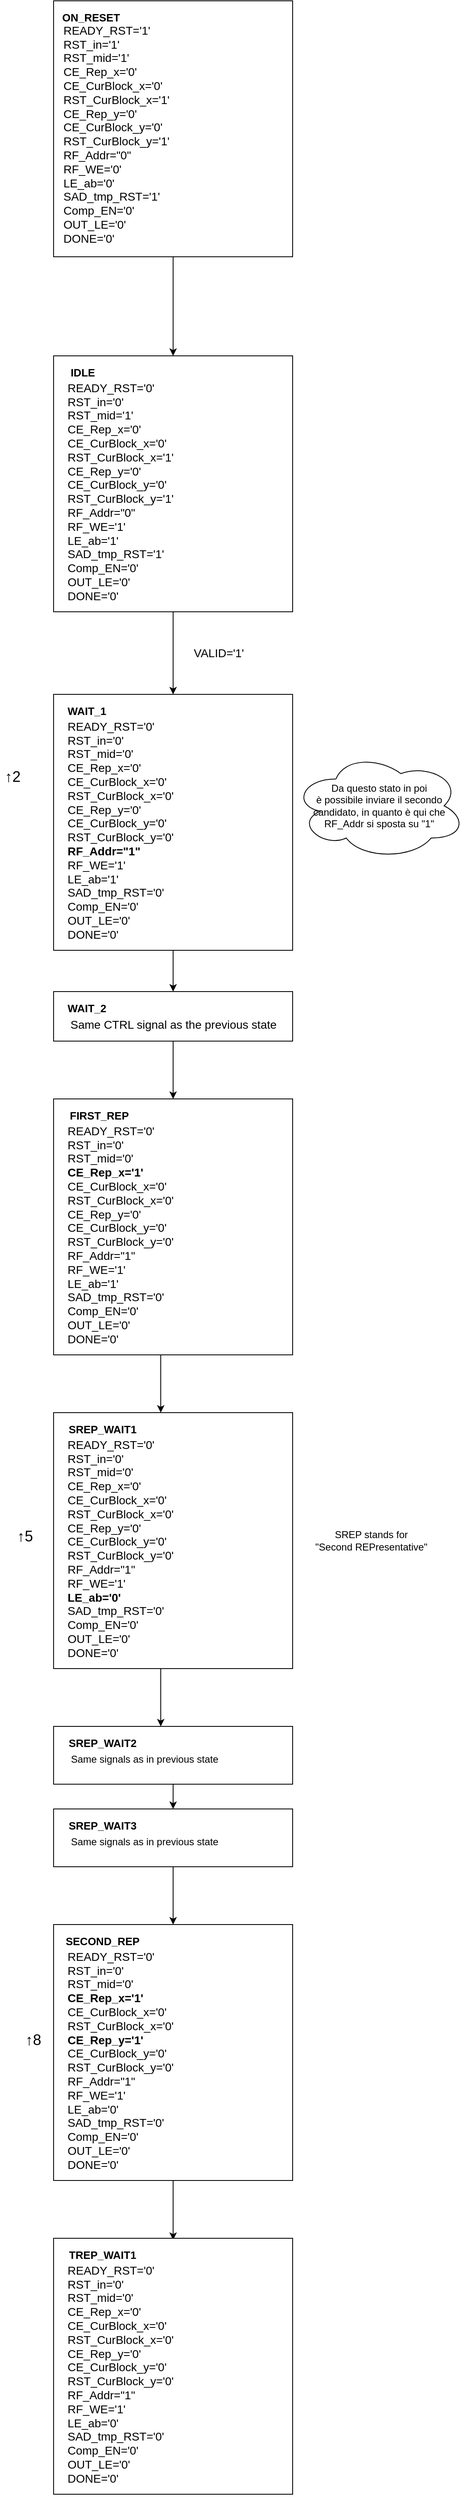 <mxfile version="13.9.9" type="device" pages="2"><diagram id="K26hIB0Xt4HyCyBHsTHd" name="Pagina-1"><mxGraphModel dx="868" dy="502" grid="1" gridSize="10" guides="1" tooltips="1" connect="1" arrows="1" fold="1" page="1" pageScale="1" pageWidth="4681" pageHeight="3300" math="0" shadow="0"><root><mxCell id="0"/><mxCell id="1" parent="0"/><mxCell id="7W2GzSB9wpiWuf6rkkqN-1" value="" style="rounded=0;whiteSpace=wrap;html=1;" parent="1" vertex="1"><mxGeometry x="150" y="90" width="290" height="310" as="geometry"/></mxCell><mxCell id="7W2GzSB9wpiWuf6rkkqN-2" value="&lt;b&gt;&lt;font style=&quot;font-size: 13px&quot;&gt;ON_RESET&lt;/font&gt;&lt;/b&gt;" style="text;html=1;align=center;verticalAlign=middle;resizable=0;points=[];autosize=1;" parent="1" vertex="1"><mxGeometry x="150" y="100" width="90" height="20" as="geometry"/></mxCell><mxCell id="7W2GzSB9wpiWuf6rkkqN-3" value="&lt;font style=&quot;font-size: 14px&quot;&gt;READY_RST='1'&lt;br&gt;RST_in='1'&lt;br&gt;RST_mid='1'&lt;br&gt;CE_Rep_x='0'&lt;br&gt;CE_CurBlock_x='0'&lt;br&gt;RST_CurBlock_x='1'&lt;br&gt;CE_Rep_y='0'&lt;br&gt;CE_CurBlock_y='0'&lt;br&gt;RST_CurBlock_y='1'&lt;br&gt;RF_Addr=&quot;0&quot;&lt;br&gt;RF_WE='0'&lt;br&gt;LE_ab='0'&lt;br&gt;SAD_tmp_RST='1'&lt;br&gt;Comp_EN='0'&lt;br&gt;OUT_LE='0'&lt;br&gt;DONE='0'&lt;br&gt;&lt;br&gt;&lt;/font&gt;" style="text;html=1;align=left;verticalAlign=middle;resizable=0;points=[];autosize=1;" parent="1" vertex="1"><mxGeometry x="160" y="130" width="140" height="260" as="geometry"/></mxCell><mxCell id="RQ78Ii-bX0Gzuh4JYAwp-1" value="" style="rounded=0;whiteSpace=wrap;html=1;" parent="1" vertex="1"><mxGeometry x="150" y="520" width="290" height="310" as="geometry"/></mxCell><mxCell id="RQ78Ii-bX0Gzuh4JYAwp-3" value="&lt;font style=&quot;font-size: 14px&quot;&gt;READY_RST='0'&lt;br&gt;RST_in='0'&lt;br&gt;RST_mid='1'&lt;br&gt;CE_Rep_x='0'&lt;br&gt;CE_CurBlock_x='0'&lt;br&gt;RST_CurBlock_x='1'&lt;br&gt;CE_Rep_y='0'&lt;br&gt;CE_CurBlock_y='0'&lt;br&gt;RST_CurBlock_y='1'&lt;br&gt;RF_Addr=&quot;0&quot;&lt;br&gt;RF_WE='1'&lt;br&gt;LE_ab='1'&lt;br&gt;SAD_tmp_RST='1'&lt;br&gt;Comp_EN='0'&lt;br&gt;OUT_LE='0'&lt;br&gt;DONE='0'&lt;br&gt;&lt;br&gt;&lt;/font&gt;" style="text;html=1;align=left;verticalAlign=middle;resizable=0;points=[];autosize=1;" parent="1" vertex="1"><mxGeometry x="165" y="563" width="140" height="260" as="geometry"/></mxCell><mxCell id="RQ78Ii-bX0Gzuh4JYAwp-4" value="&lt;b&gt;&lt;font style=&quot;font-size: 13px&quot;&gt;IDLE&lt;/font&gt;&lt;/b&gt;" style="text;html=1;align=center;verticalAlign=middle;resizable=0;points=[];autosize=1;" parent="1" vertex="1"><mxGeometry x="160" y="530" width="50" height="20" as="geometry"/></mxCell><mxCell id="RQ78Ii-bX0Gzuh4JYAwp-5" value="" style="rounded=0;whiteSpace=wrap;html=1;" parent="1" vertex="1"><mxGeometry x="150" y="930" width="290" height="310" as="geometry"/></mxCell><mxCell id="RQ78Ii-bX0Gzuh4JYAwp-6" value="&lt;font style=&quot;font-size: 14px&quot;&gt;READY_RST='0'&lt;br&gt;RST_in='0'&lt;br&gt;RST_mid='0'&lt;br&gt;CE_Rep_x='0'&lt;br&gt;CE_CurBlock_x='0'&lt;br&gt;RST_CurBlock_x='0'&lt;br&gt;CE_Rep_y='0'&lt;br&gt;CE_CurBlock_y='0'&lt;br&gt;RST_CurBlock_y='0'&lt;br&gt;&lt;b&gt;RF_Addr=&quot;1&quot;&lt;/b&gt;&lt;br&gt;RF_WE='1'&lt;br&gt;LE_ab='1'&lt;br&gt;SAD_tmp_RST='0'&lt;br&gt;Comp_EN='0'&lt;br&gt;OUT_LE='0'&lt;br&gt;DONE='0'&lt;br&gt;&lt;br&gt;&lt;/font&gt;" style="text;html=1;align=left;verticalAlign=middle;resizable=0;points=[];autosize=1;" parent="1" vertex="1"><mxGeometry x="165" y="973" width="140" height="260" as="geometry"/></mxCell><mxCell id="RQ78Ii-bX0Gzuh4JYAwp-7" value="&lt;span style=&quot;font-size: 13px&quot;&gt;&lt;b&gt;WAIT_1&lt;/b&gt;&lt;/span&gt;" style="text;html=1;align=center;verticalAlign=middle;resizable=0;points=[];autosize=1;" parent="1" vertex="1"><mxGeometry x="160" y="940" width="60" height="20" as="geometry"/></mxCell><mxCell id="RQ78Ii-bX0Gzuh4JYAwp-8" value="" style="endArrow=classic;html=1;exitX=0.5;exitY=1;exitDx=0;exitDy=0;entryX=0.5;entryY=0;entryDx=0;entryDy=0;" parent="1" source="RQ78Ii-bX0Gzuh4JYAwp-1" target="RQ78Ii-bX0Gzuh4JYAwp-5" edge="1"><mxGeometry width="50" height="50" relative="1" as="geometry"><mxPoint x="450" y="910" as="sourcePoint"/><mxPoint x="500" y="860" as="targetPoint"/></mxGeometry></mxCell><mxCell id="RQ78Ii-bX0Gzuh4JYAwp-9" value="&lt;font style=&quot;font-size: 14px&quot;&gt;VALID='1'&lt;/font&gt;" style="text;html=1;align=center;verticalAlign=middle;resizable=0;points=[];autosize=1;" parent="1" vertex="1"><mxGeometry x="310" y="870" width="80" height="20" as="geometry"/></mxCell><mxCell id="RQ78Ii-bX0Gzuh4JYAwp-10" value="" style="endArrow=classic;html=1;exitX=0.5;exitY=1;exitDx=0;exitDy=0;entryX=0.5;entryY=0;entryDx=0;entryDy=0;" parent="1" source="7W2GzSB9wpiWuf6rkkqN-1" target="RQ78Ii-bX0Gzuh4JYAwp-1" edge="1"><mxGeometry width="50" height="50" relative="1" as="geometry"><mxPoint x="450" y="310" as="sourcePoint"/><mxPoint x="500" y="260" as="targetPoint"/></mxGeometry></mxCell><mxCell id="RQ78Ii-bX0Gzuh4JYAwp-21" value="Da questo stato in poi&lt;br&gt;è possibile inviare il secondo candidato, in quanto è qui che RF_Addr si sposta su &quot;1&quot;" style="ellipse;shape=cloud;whiteSpace=wrap;html=1;" parent="1" vertex="1"><mxGeometry x="440" y="1000" width="210" height="130" as="geometry"/></mxCell><mxCell id="RQ78Ii-bX0Gzuh4JYAwp-22" value="" style="endArrow=classic;html=1;exitX=0.5;exitY=1;exitDx=0;exitDy=0;" parent="1" source="RQ78Ii-bX0Gzuh4JYAwp-5" edge="1"><mxGeometry width="50" height="50" relative="1" as="geometry"><mxPoint x="450" y="1110" as="sourcePoint"/><mxPoint x="295" y="1290" as="targetPoint"/></mxGeometry></mxCell><mxCell id="RQ78Ii-bX0Gzuh4JYAwp-23" value="" style="rounded=0;whiteSpace=wrap;html=1;" parent="1" vertex="1"><mxGeometry x="150" y="1290" width="290" height="60" as="geometry"/></mxCell><mxCell id="RQ78Ii-bX0Gzuh4JYAwp-24" value="&lt;span style=&quot;font-size: 13px&quot;&gt;&lt;b&gt;WAIT_2&lt;/b&gt;&lt;/span&gt;" style="text;html=1;align=center;verticalAlign=middle;resizable=0;points=[];autosize=1;" parent="1" vertex="1"><mxGeometry x="160" y="1300" width="60" height="20" as="geometry"/></mxCell><mxCell id="RQ78Ii-bX0Gzuh4JYAwp-25" value="&lt;font style=&quot;font-size: 14px&quot;&gt;Same CTRL signal as the previous state&lt;/font&gt;" style="text;html=1;align=center;verticalAlign=middle;resizable=0;points=[];autosize=1;" parent="1" vertex="1"><mxGeometry x="160" y="1320" width="270" height="20" as="geometry"/></mxCell><mxCell id="RQ78Ii-bX0Gzuh4JYAwp-26" value="" style="rounded=0;whiteSpace=wrap;html=1;" parent="1" vertex="1"><mxGeometry x="150" y="1420" width="290" height="310" as="geometry"/></mxCell><mxCell id="RQ78Ii-bX0Gzuh4JYAwp-27" value="&lt;font style=&quot;font-size: 14px&quot;&gt;READY_RST='0'&lt;br&gt;RST_in='0'&lt;br&gt;RST_mid='0'&lt;br&gt;&lt;b&gt;CE_Rep_x='1'&lt;/b&gt;&lt;br&gt;CE_CurBlock_x='0'&lt;br&gt;RST_CurBlock_x='0'&lt;br&gt;CE_Rep_y='0'&lt;br&gt;CE_CurBlock_y='0'&lt;br&gt;RST_CurBlock_y='0'&lt;br&gt;RF_Addr=&quot;1&quot;&lt;br&gt;RF_WE='1'&lt;br&gt;LE_ab='1'&lt;br&gt;SAD_tmp_RST='0'&lt;br&gt;Comp_EN='0'&lt;br&gt;OUT_LE='0'&lt;br&gt;DONE='0'&lt;br&gt;&lt;br&gt;&lt;/font&gt;" style="text;html=1;align=left;verticalAlign=middle;resizable=0;points=[];autosize=1;" parent="1" vertex="1"><mxGeometry x="165" y="1463" width="140" height="260" as="geometry"/></mxCell><mxCell id="RQ78Ii-bX0Gzuh4JYAwp-28" value="&lt;span style=&quot;font-size: 13px&quot;&gt;&lt;b&gt;FIRST_REP&lt;/b&gt;&lt;/span&gt;" style="text;html=1;align=center;verticalAlign=middle;resizable=0;points=[];autosize=1;" parent="1" vertex="1"><mxGeometry x="160" y="1430" width="90" height="20" as="geometry"/></mxCell><mxCell id="RQ78Ii-bX0Gzuh4JYAwp-29" value="" style="endArrow=classic;html=1;exitX=0.5;exitY=1;exitDx=0;exitDy=0;entryX=0.5;entryY=0;entryDx=0;entryDy=0;" parent="1" source="RQ78Ii-bX0Gzuh4JYAwp-23" target="RQ78Ii-bX0Gzuh4JYAwp-26" edge="1"><mxGeometry width="50" height="50" relative="1" as="geometry"><mxPoint x="450" y="1420" as="sourcePoint"/><mxPoint x="500" y="1370" as="targetPoint"/></mxGeometry></mxCell><mxCell id="RQ78Ii-bX0Gzuh4JYAwp-30" value="" style="endArrow=classic;html=1;exitX=0.5;exitY=1;exitDx=0;exitDy=0;entryX=0.5;entryY=0;entryDx=0;entryDy=0;" parent="1" edge="1"><mxGeometry width="50" height="50" relative="1" as="geometry"><mxPoint x="280" y="1730" as="sourcePoint"/><mxPoint x="280" y="1800" as="targetPoint"/></mxGeometry></mxCell><mxCell id="RQ78Ii-bX0Gzuh4JYAwp-33" value="" style="rounded=0;whiteSpace=wrap;html=1;" parent="1" vertex="1"><mxGeometry x="150" y="1800" width="290" height="310" as="geometry"/></mxCell><mxCell id="RQ78Ii-bX0Gzuh4JYAwp-34" value="&lt;font style=&quot;font-size: 14px&quot;&gt;READY_RST='0'&lt;br&gt;RST_in='0'&lt;br&gt;RST_mid='0'&lt;br&gt;CE_Rep_x='0'&lt;br&gt;CE_CurBlock_x='0'&lt;br&gt;RST_CurBlock_x='0'&lt;br&gt;CE_Rep_y='0'&lt;br&gt;CE_CurBlock_y='0'&lt;br&gt;RST_CurBlock_y='0'&lt;br&gt;RF_Addr=&quot;1&quot;&lt;br&gt;RF_WE='1'&lt;br&gt;&lt;b&gt;LE_ab='0'&lt;/b&gt;&lt;br&gt;SAD_tmp_RST='0'&lt;br&gt;Comp_EN='0'&lt;br&gt;OUT_LE='0'&lt;br&gt;DONE='0'&lt;br&gt;&lt;br&gt;&lt;/font&gt;" style="text;html=1;align=left;verticalAlign=middle;resizable=0;points=[];autosize=1;" parent="1" vertex="1"><mxGeometry x="165" y="1843" width="140" height="260" as="geometry"/></mxCell><mxCell id="RQ78Ii-bX0Gzuh4JYAwp-35" value="&lt;span style=&quot;font-size: 13px&quot;&gt;&lt;b&gt;SREP_WAIT1&lt;/b&gt;&lt;/span&gt;" style="text;html=1;align=center;verticalAlign=middle;resizable=0;points=[];autosize=1;" parent="1" vertex="1"><mxGeometry x="159" y="1810" width="100" height="20" as="geometry"/></mxCell><mxCell id="cXZ1ODh4KpXXJQzzK5b7-1" value="SREP stands for&lt;br&gt;&quot;Second REPresentative&quot;" style="text;html=1;align=center;verticalAlign=middle;resizable=0;points=[];autosize=1;" parent="1" vertex="1"><mxGeometry x="460" y="1940" width="150" height="30" as="geometry"/></mxCell><mxCell id="M2ZZN93iE2OhyCjOYzNX-1" value="&lt;font style=&quot;font-size: 18px&quot;&gt;↑2&lt;/font&gt;" style="text;html=1;align=center;verticalAlign=middle;resizable=0;points=[];autosize=1;" vertex="1" parent="1"><mxGeometry x="85" y="1020" width="30" height="20" as="geometry"/></mxCell><mxCell id="M2ZZN93iE2OhyCjOYzNX-2" value="&lt;font style=&quot;font-size: 18px&quot;&gt;↑5&lt;/font&gt;" style="text;html=1;align=center;verticalAlign=middle;resizable=0;points=[];autosize=1;" vertex="1" parent="1"><mxGeometry x="100" y="1940" width="30" height="20" as="geometry"/></mxCell><mxCell id="fbG9y8cVZYp_KizDE86k-6" value="" style="endArrow=classic;html=1;exitX=0.5;exitY=1;exitDx=0;exitDy=0;entryX=0.5;entryY=0;entryDx=0;entryDy=0;" edge="1" parent="1"><mxGeometry width="50" height="50" relative="1" as="geometry"><mxPoint x="280" y="2110" as="sourcePoint"/><mxPoint x="280" y="2180" as="targetPoint"/></mxGeometry></mxCell><mxCell id="fbG9y8cVZYp_KizDE86k-23" value="" style="edgeStyle=orthogonalEdgeStyle;rounded=0;orthogonalLoop=1;jettySize=auto;html=1;entryX=0.5;entryY=0;entryDx=0;entryDy=0;" edge="1" parent="1" source="fbG9y8cVZYp_KizDE86k-7" target="fbG9y8cVZYp_KizDE86k-13"><mxGeometry relative="1" as="geometry"/></mxCell><mxCell id="fbG9y8cVZYp_KizDE86k-7" value="" style="rounded=0;whiteSpace=wrap;html=1;" vertex="1" parent="1"><mxGeometry x="150" y="2180" width="290" height="70" as="geometry"/></mxCell><mxCell id="fbG9y8cVZYp_KizDE86k-8" value="&lt;font style=&quot;font-size: 14px&quot;&gt;&lt;br&gt;&lt;/font&gt;" style="text;html=1;align=left;verticalAlign=middle;resizable=0;points=[];autosize=1;" vertex="1" parent="1"><mxGeometry x="165" y="2343" width="20" height="20" as="geometry"/></mxCell><mxCell id="fbG9y8cVZYp_KizDE86k-9" value="&lt;span style=&quot;font-size: 13px&quot;&gt;&lt;b&gt;SREP_WAIT2&lt;/b&gt;&lt;/span&gt;" style="text;html=1;align=center;verticalAlign=middle;resizable=0;points=[];autosize=1;" vertex="1" parent="1"><mxGeometry x="159" y="2190" width="100" height="20" as="geometry"/></mxCell><mxCell id="fbG9y8cVZYp_KizDE86k-12" value="Same signals as in previous state" style="text;html=1;align=center;verticalAlign=middle;resizable=0;points=[];autosize=1;" vertex="1" parent="1"><mxGeometry x="165" y="2210" width="190" height="20" as="geometry"/></mxCell><mxCell id="fbG9y8cVZYp_KizDE86k-22" value="" style="edgeStyle=orthogonalEdgeStyle;rounded=0;orthogonalLoop=1;jettySize=auto;html=1;entryX=0.5;entryY=0;entryDx=0;entryDy=0;" edge="1" parent="1" source="fbG9y8cVZYp_KizDE86k-13" target="fbG9y8cVZYp_KizDE86k-19"><mxGeometry relative="1" as="geometry"/></mxCell><mxCell id="fbG9y8cVZYp_KizDE86k-13" value="" style="rounded=0;whiteSpace=wrap;html=1;" vertex="1" parent="1"><mxGeometry x="150" y="2280" width="290" height="70" as="geometry"/></mxCell><mxCell id="fbG9y8cVZYp_KizDE86k-14" value="&lt;span style=&quot;font-size: 13px&quot;&gt;&lt;b&gt;SREP_WAIT3&lt;/b&gt;&lt;/span&gt;" style="text;html=1;align=center;verticalAlign=middle;resizable=0;points=[];autosize=1;" vertex="1" parent="1"><mxGeometry x="159" y="2290" width="100" height="20" as="geometry"/></mxCell><mxCell id="fbG9y8cVZYp_KizDE86k-15" value="Same signals as in previous state" style="text;html=1;align=center;verticalAlign=middle;resizable=0;points=[];autosize=1;" vertex="1" parent="1"><mxGeometry x="165" y="2310" width="190" height="20" as="geometry"/></mxCell><mxCell id="fbG9y8cVZYp_KizDE86k-19" value="" style="rounded=0;whiteSpace=wrap;html=1;" vertex="1" parent="1"><mxGeometry x="150" y="2420" width="290" height="310" as="geometry"/></mxCell><mxCell id="fbG9y8cVZYp_KizDE86k-20" value="&lt;font style=&quot;font-size: 14px&quot;&gt;READY_RST='0'&lt;br&gt;RST_in='0'&lt;br&gt;RST_mid='0'&lt;br&gt;&lt;b&gt;CE_Rep_x='1'&lt;/b&gt;&lt;br&gt;CE_CurBlock_x='0'&lt;br&gt;RST_CurBlock_x='0'&lt;br&gt;&lt;b&gt;CE_Rep_y='1'&lt;/b&gt;&lt;br&gt;CE_CurBlock_y='0'&lt;br&gt;RST_CurBlock_y='0'&lt;br&gt;RF_Addr=&quot;1&quot;&lt;br&gt;RF_WE='1'&lt;br&gt;LE_ab='0'&lt;br&gt;SAD_tmp_RST='0'&lt;br&gt;Comp_EN='0'&lt;br&gt;OUT_LE='0'&lt;br&gt;DONE='0'&lt;br&gt;&lt;br&gt;&lt;/font&gt;" style="text;html=1;align=left;verticalAlign=middle;resizable=0;points=[];autosize=1;" vertex="1" parent="1"><mxGeometry x="165" y="2463" width="140" height="260" as="geometry"/></mxCell><mxCell id="fbG9y8cVZYp_KizDE86k-21" value="&lt;span style=&quot;font-size: 13px&quot;&gt;&lt;b&gt;SECOND_REP&lt;/b&gt;&lt;/span&gt;" style="text;html=1;align=center;verticalAlign=middle;resizable=0;points=[];autosize=1;" vertex="1" parent="1"><mxGeometry x="154" y="2430" width="110" height="20" as="geometry"/></mxCell><mxCell id="fbG9y8cVZYp_KizDE86k-24" value="" style="endArrow=classic;html=1;exitX=0.5;exitY=1;exitDx=0;exitDy=0;" edge="1" parent="1" source="fbG9y8cVZYp_KizDE86k-19"><mxGeometry width="50" height="50" relative="1" as="geometry"><mxPoint x="420" y="2580" as="sourcePoint"/><mxPoint x="295" y="2802" as="targetPoint"/></mxGeometry></mxCell><mxCell id="fbG9y8cVZYp_KizDE86k-25" value="&lt;font style=&quot;font-size: 18px&quot;&gt;↑8&lt;/font&gt;" style="text;html=1;align=center;verticalAlign=middle;resizable=0;points=[];autosize=1;" vertex="1" parent="1"><mxGeometry x="110" y="2550" width="30" height="20" as="geometry"/></mxCell><mxCell id="fbG9y8cVZYp_KizDE86k-26" value="" style="rounded=0;whiteSpace=wrap;html=1;" vertex="1" parent="1"><mxGeometry x="150" y="2800" width="290" height="310" as="geometry"/></mxCell><mxCell id="fbG9y8cVZYp_KizDE86k-27" value="&lt;font style=&quot;font-size: 14px&quot;&gt;READY_RST='0'&lt;br&gt;RST_in='0'&lt;br&gt;RST_mid='0'&lt;br&gt;CE_Rep_x='0'&lt;br&gt;CE_CurBlock_x='0'&lt;br&gt;RST_CurBlock_x='0'&lt;br&gt;CE_Rep_y='0'&lt;br&gt;CE_CurBlock_y='0'&lt;br&gt;RST_CurBlock_y='0'&lt;br&gt;RF_Addr=&quot;1&quot;&lt;br&gt;RF_WE='1'&lt;br&gt;LE_ab='0'&lt;br&gt;SAD_tmp_RST='0'&lt;br&gt;Comp_EN='0'&lt;br&gt;OUT_LE='0'&lt;br&gt;DONE='0'&lt;br&gt;&lt;br&gt;&lt;/font&gt;" style="text;html=1;align=left;verticalAlign=middle;resizable=0;points=[];autosize=1;" vertex="1" parent="1"><mxGeometry x="165" y="2843" width="140" height="260" as="geometry"/></mxCell><mxCell id="fbG9y8cVZYp_KizDE86k-28" value="&lt;span style=&quot;font-size: 13px&quot;&gt;&lt;b&gt;TREP_WAIT1&lt;/b&gt;&lt;/span&gt;" style="text;html=1;align=center;verticalAlign=middle;resizable=0;points=[];autosize=1;" vertex="1" parent="1"><mxGeometry x="159" y="2810" width="100" height="20" as="geometry"/></mxCell></root></mxGraphModel></diagram><diagram id="ZEZuLFbJgS2Ny3vfVsFx" name="READY_CU"><mxGraphModel dx="868" dy="502" grid="1" gridSize="10" guides="1" tooltips="1" connect="1" arrows="1" fold="1" page="1" pageScale="1" pageWidth="4681" pageHeight="3300" math="0" shadow="0"><root><mxCell id="-u_UQwTlJSQWy5d9ITqF-0"/><mxCell id="-u_UQwTlJSQWy5d9ITqF-1" parent="-u_UQwTlJSQWy5d9ITqF-0"/><mxCell id="4c7foM98gBeZAZCsQnl_-5" value="" style="ellipse;shape=cloud;whiteSpace=wrap;html=1;" vertex="1" parent="-u_UQwTlJSQWy5d9ITqF-1"><mxGeometry x="267.5" y="395" width="192.5" height="70" as="geometry"/></mxCell><mxCell id="4c7foM98gBeZAZCsQnl_-4" value="" style="ellipse;shape=cloud;whiteSpace=wrap;html=1;" vertex="1" parent="-u_UQwTlJSQWy5d9ITqF-1"><mxGeometry x="260" y="290" width="190" height="75" as="geometry"/></mxCell><mxCell id="-u_UQwTlJSQWy5d9ITqF-2" value="" style="rounded=0;whiteSpace=wrap;html=1;" vertex="1" parent="-u_UQwTlJSQWy5d9ITqF-1"><mxGeometry x="150" y="90" width="120" height="70" as="geometry"/></mxCell><mxCell id="-u_UQwTlJSQWy5d9ITqF-3" value="&lt;b&gt;&lt;font style=&quot;font-size: 13px&quot;&gt;ON_RESET&lt;/font&gt;&lt;/b&gt;" style="text;html=1;align=center;verticalAlign=middle;resizable=0;points=[];autosize=1;" vertex="1" parent="-u_UQwTlJSQWy5d9ITqF-1"><mxGeometry x="150" y="100" width="90" height="20" as="geometry"/></mxCell><mxCell id="-u_UQwTlJSQWy5d9ITqF-4" value="&lt;font style=&quot;font-size: 14px&quot;&gt;READY='0'&lt;br&gt;&lt;/font&gt;" style="text;html=1;align=left;verticalAlign=middle;resizable=0;points=[];autosize=1;" vertex="1" parent="-u_UQwTlJSQWy5d9ITqF-1"><mxGeometry x="160" y="130" width="90" height="20" as="geometry"/></mxCell><mxCell id="-u_UQwTlJSQWy5d9ITqF-5" value="" style="endArrow=classic;html=1;exitX=0.5;exitY=1;exitDx=0;exitDy=0;" edge="1" parent="-u_UQwTlJSQWy5d9ITqF-1" source="-u_UQwTlJSQWy5d9ITqF-2"><mxGeometry width="50" height="50" relative="1" as="geometry"><mxPoint x="240" y="190" as="sourcePoint"/><mxPoint x="210" y="200" as="targetPoint"/></mxGeometry></mxCell><mxCell id="dDK3CFJXy9K-BMGf3QSm-0" value="" style="rounded=0;whiteSpace=wrap;html=1;" vertex="1" parent="-u_UQwTlJSQWy5d9ITqF-1"><mxGeometry x="150" y="200" width="120" height="60" as="geometry"/></mxCell><mxCell id="dDK3CFJXy9K-BMGf3QSm-1" value="&lt;b&gt;&lt;font style=&quot;font-size: 13px&quot;&gt;IDLE&lt;/font&gt;&lt;/b&gt;" style="text;html=1;align=center;verticalAlign=middle;resizable=0;points=[];autosize=1;" vertex="1" parent="-u_UQwTlJSQWy5d9ITqF-1"><mxGeometry x="160" y="210" width="50" height="20" as="geometry"/></mxCell><mxCell id="dDK3CFJXy9K-BMGf3QSm-2" value="&lt;font style=&quot;font-size: 14px&quot;&gt;READY='1'&lt;br&gt;&lt;/font&gt;" style="text;html=1;align=left;verticalAlign=middle;resizable=0;points=[];autosize=1;" vertex="1" parent="-u_UQwTlJSQWy5d9ITqF-1"><mxGeometry x="165" y="230" width="90" height="20" as="geometry"/></mxCell><mxCell id="me8fxbhnLp3kjvu6u6My-0" value="" style="endArrow=classic;html=1;exitX=0.5;exitY=1;exitDx=0;exitDy=0;" edge="1" parent="-u_UQwTlJSQWy5d9ITqF-1" source="dDK3CFJXy9K-BMGf3QSm-0"><mxGeometry width="50" height="50" relative="1" as="geometry"><mxPoint x="420" y="210" as="sourcePoint"/><mxPoint x="210" y="300" as="targetPoint"/></mxGeometry></mxCell><mxCell id="me8fxbhnLp3kjvu6u6My-1" value="" style="rounded=0;whiteSpace=wrap;html=1;" vertex="1" parent="-u_UQwTlJSQWy5d9ITqF-1"><mxGeometry x="150" y="300" width="120" height="60" as="geometry"/></mxCell><mxCell id="me8fxbhnLp3kjvu6u6My-3" value="VALID='1'" style="text;html=1;align=center;verticalAlign=middle;resizable=0;points=[];autosize=1;" vertex="1" parent="-u_UQwTlJSQWy5d9ITqF-1"><mxGeometry x="210" y="270" width="70" height="20" as="geometry"/></mxCell><mxCell id="me8fxbhnLp3kjvu6u6My-4" value="&lt;b&gt;&lt;font style=&quot;font-size: 13px&quot;&gt;FC_GOT&lt;/font&gt;&lt;/b&gt;" style="text;html=1;align=center;verticalAlign=middle;resizable=0;points=[];autosize=1;" vertex="1" parent="-u_UQwTlJSQWy5d9ITqF-1"><mxGeometry x="150" y="310" width="70" height="20" as="geometry"/></mxCell><mxCell id="k9289gT8DfLDStw_4HuR-0" value="&lt;font style=&quot;font-size: 14px&quot;&gt;READY='0'&lt;br&gt;&lt;/font&gt;" style="text;html=1;align=left;verticalAlign=middle;resizable=0;points=[];autosize=1;" vertex="1" parent="-u_UQwTlJSQWy5d9ITqF-1"><mxGeometry x="160" y="330" width="90" height="20" as="geometry"/></mxCell><mxCell id="k9289gT8DfLDStw_4HuR-1" value="First&lt;br&gt;Candidate&lt;br&gt;Got (Wait for Cu to react)" style="text;html=1;align=left;verticalAlign=middle;resizable=0;points=[];autosize=1;" vertex="1" parent="-u_UQwTlJSQWy5d9ITqF-1"><mxGeometry x="290" y="305" width="150" height="50" as="geometry"/></mxCell><mxCell id="k9289gT8DfLDStw_4HuR-2" value="" style="endArrow=classic;html=1;exitX=0.5;exitY=1;exitDx=0;exitDy=0;" edge="1" parent="-u_UQwTlJSQWy5d9ITqF-1" source="me8fxbhnLp3kjvu6u6My-1"><mxGeometry width="50" height="50" relative="1" as="geometry"><mxPoint x="420" y="310" as="sourcePoint"/><mxPoint x="210" y="400" as="targetPoint"/></mxGeometry></mxCell><mxCell id="k9289gT8DfLDStw_4HuR-3" value="" style="rounded=0;whiteSpace=wrap;html=1;" vertex="1" parent="-u_UQwTlJSQWy5d9ITqF-1"><mxGeometry x="150" y="400" width="120" height="60" as="geometry"/></mxCell><mxCell id="k9289gT8DfLDStw_4HuR-4" value="&lt;b&gt;&lt;font style=&quot;font-size: 13px&quot;&gt;SC_GET&lt;/font&gt;&lt;/b&gt;" style="text;html=1;align=center;verticalAlign=middle;resizable=0;points=[];autosize=1;" vertex="1" parent="-u_UQwTlJSQWy5d9ITqF-1"><mxGeometry x="150" y="410" width="70" height="20" as="geometry"/></mxCell><mxCell id="k9289gT8DfLDStw_4HuR-5" value="&lt;font style=&quot;font-size: 14px&quot;&gt;READY='1'&lt;br&gt;&lt;/font&gt;" style="text;html=1;align=left;verticalAlign=middle;resizable=0;points=[];autosize=1;" vertex="1" parent="-u_UQwTlJSQWy5d9ITqF-1"><mxGeometry x="160" y="430" width="90" height="20" as="geometry"/></mxCell><mxCell id="k9289gT8DfLDStw_4HuR-6" value="VALID='1'" style="text;html=1;align=center;verticalAlign=middle;resizable=0;points=[];autosize=1;" vertex="1" parent="-u_UQwTlJSQWy5d9ITqF-1"><mxGeometry x="210" y="465" width="70" height="20" as="geometry"/></mxCell><mxCell id="k9289gT8DfLDStw_4HuR-7" value="Wait for Second Candidate" style="text;html=1;align=left;verticalAlign=middle;resizable=0;points=[];autosize=1;" vertex="1" parent="-u_UQwTlJSQWy5d9ITqF-1"><mxGeometry x="290" y="420" width="160" height="20" as="geometry"/></mxCell><mxCell id="4c7foM98gBeZAZCsQnl_-0" value="&lt;div style=&quot;text-align: left&quot;&gt;&lt;span&gt;La mia idea sarebbe di realizzare questa CU&lt;/span&gt;&lt;/div&gt;&lt;div style=&quot;text-align: left&quot;&gt;&lt;span&gt;senza il registro di ingresso. In questo modo&lt;/span&gt;&lt;/div&gt;&lt;div style=&quot;text-align: left&quot;&gt;&lt;span&gt;ho un piccolo sistema che gestisce solo&lt;/span&gt;&lt;/div&gt;&lt;div style=&quot;text-align: left&quot;&gt;&lt;span&gt;il segnale di ready ed è molto reattivo.&lt;/span&gt;&lt;/div&gt;" style="text;html=1;align=center;verticalAlign=middle;resizable=0;points=[];autosize=1;" vertex="1" parent="-u_UQwTlJSQWy5d9ITqF-1"><mxGeometry x="525" y="130" width="250" height="60" as="geometry"/></mxCell><mxCell id="4c7foM98gBeZAZCsQnl_-2" value="READY_RST='1'" style="text;html=1;align=center;verticalAlign=middle;resizable=0;points=[];autosize=1;" vertex="1" parent="-u_UQwTlJSQWy5d9ITqF-1"><mxGeometry x="315" y="600" width="110" height="20" as="geometry"/></mxCell><mxCell id="ndh8_F0v5i0znRKB8HC8-0" value="" style="ellipse;shape=cloud;whiteSpace=wrap;html=1;" vertex="1" parent="-u_UQwTlJSQWy5d9ITqF-1"><mxGeometry x="270" y="496" width="80" height="70" as="geometry"/></mxCell><mxCell id="ndh8_F0v5i0znRKB8HC8-1" value="" style="rounded=0;whiteSpace=wrap;html=1;" vertex="1" parent="-u_UQwTlJSQWy5d9ITqF-1"><mxGeometry x="150" y="501" width="120" height="60" as="geometry"/></mxCell><mxCell id="ndh8_F0v5i0znRKB8HC8-2" value="&lt;b&gt;&lt;font style=&quot;font-size: 13px&quot;&gt;SC_GOT&lt;/font&gt;&lt;/b&gt;" style="text;html=1;align=center;verticalAlign=middle;resizable=0;points=[];autosize=1;" vertex="1" parent="-u_UQwTlJSQWy5d9ITqF-1"><mxGeometry x="152" y="511" width="70" height="20" as="geometry"/></mxCell><mxCell id="ndh8_F0v5i0znRKB8HC8-3" value="&lt;font style=&quot;font-size: 14px&quot;&gt;READY='0'&lt;br&gt;&lt;/font&gt;" style="text;html=1;align=left;verticalAlign=middle;resizable=0;points=[];autosize=1;" vertex="1" parent="-u_UQwTlJSQWy5d9ITqF-1"><mxGeometry x="160" y="531" width="90" height="20" as="geometry"/></mxCell><mxCell id="ndh8_F0v5i0znRKB8HC8-4" value="Second&lt;br&gt;Candidate&lt;br&gt;Got" style="text;html=1;align=left;verticalAlign=middle;resizable=0;points=[];autosize=1;" vertex="1" parent="-u_UQwTlJSQWy5d9ITqF-1"><mxGeometry x="287" y="506" width="70" height="50" as="geometry"/></mxCell><mxCell id="ndh8_F0v5i0znRKB8HC8-5" value="" style="endArrow=classic;html=1;exitX=0.5;exitY=1;exitDx=0;exitDy=0;" edge="1" parent="-u_UQwTlJSQWy5d9ITqF-1"><mxGeometry width="50" height="50" relative="1" as="geometry"><mxPoint x="209.43" y="460" as="sourcePoint"/><mxPoint x="209.43" y="500" as="targetPoint"/></mxGeometry></mxCell><mxCell id="ndh8_F0v5i0znRKB8HC8-6" value="" style="endArrow=classic;html=1;exitX=0.5;exitY=1;exitDx=0;exitDy=0;entryX=1;entryY=0.5;entryDx=0;entryDy=0;" edge="1" parent="-u_UQwTlJSQWy5d9ITqF-1" source="ndh8_F0v5i0znRKB8HC8-1" target="dDK3CFJXy9K-BMGf3QSm-0"><mxGeometry width="50" height="50" relative="1" as="geometry"><mxPoint x="310" y="590" as="sourcePoint"/><mxPoint x="360" y="540" as="targetPoint"/><Array as="points"><mxPoint x="210" y="620"/><mxPoint x="520" y="620"/><mxPoint x="520" y="230"/></Array></mxGeometry></mxCell></root></mxGraphModel></diagram></mxfile>